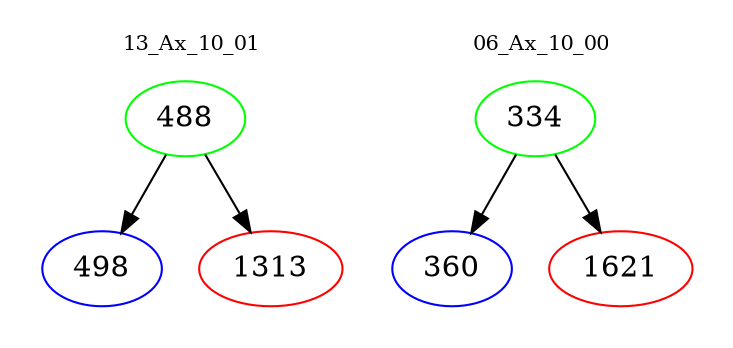 digraph{
subgraph cluster_0 {
color = white
label = "13_Ax_10_01";
fontsize=10;
T0_488 [label="488", color="green"]
T0_488 -> T0_498 [color="black"]
T0_498 [label="498", color="blue"]
T0_488 -> T0_1313 [color="black"]
T0_1313 [label="1313", color="red"]
}
subgraph cluster_1 {
color = white
label = "06_Ax_10_00";
fontsize=10;
T1_334 [label="334", color="green"]
T1_334 -> T1_360 [color="black"]
T1_360 [label="360", color="blue"]
T1_334 -> T1_1621 [color="black"]
T1_1621 [label="1621", color="red"]
}
}
